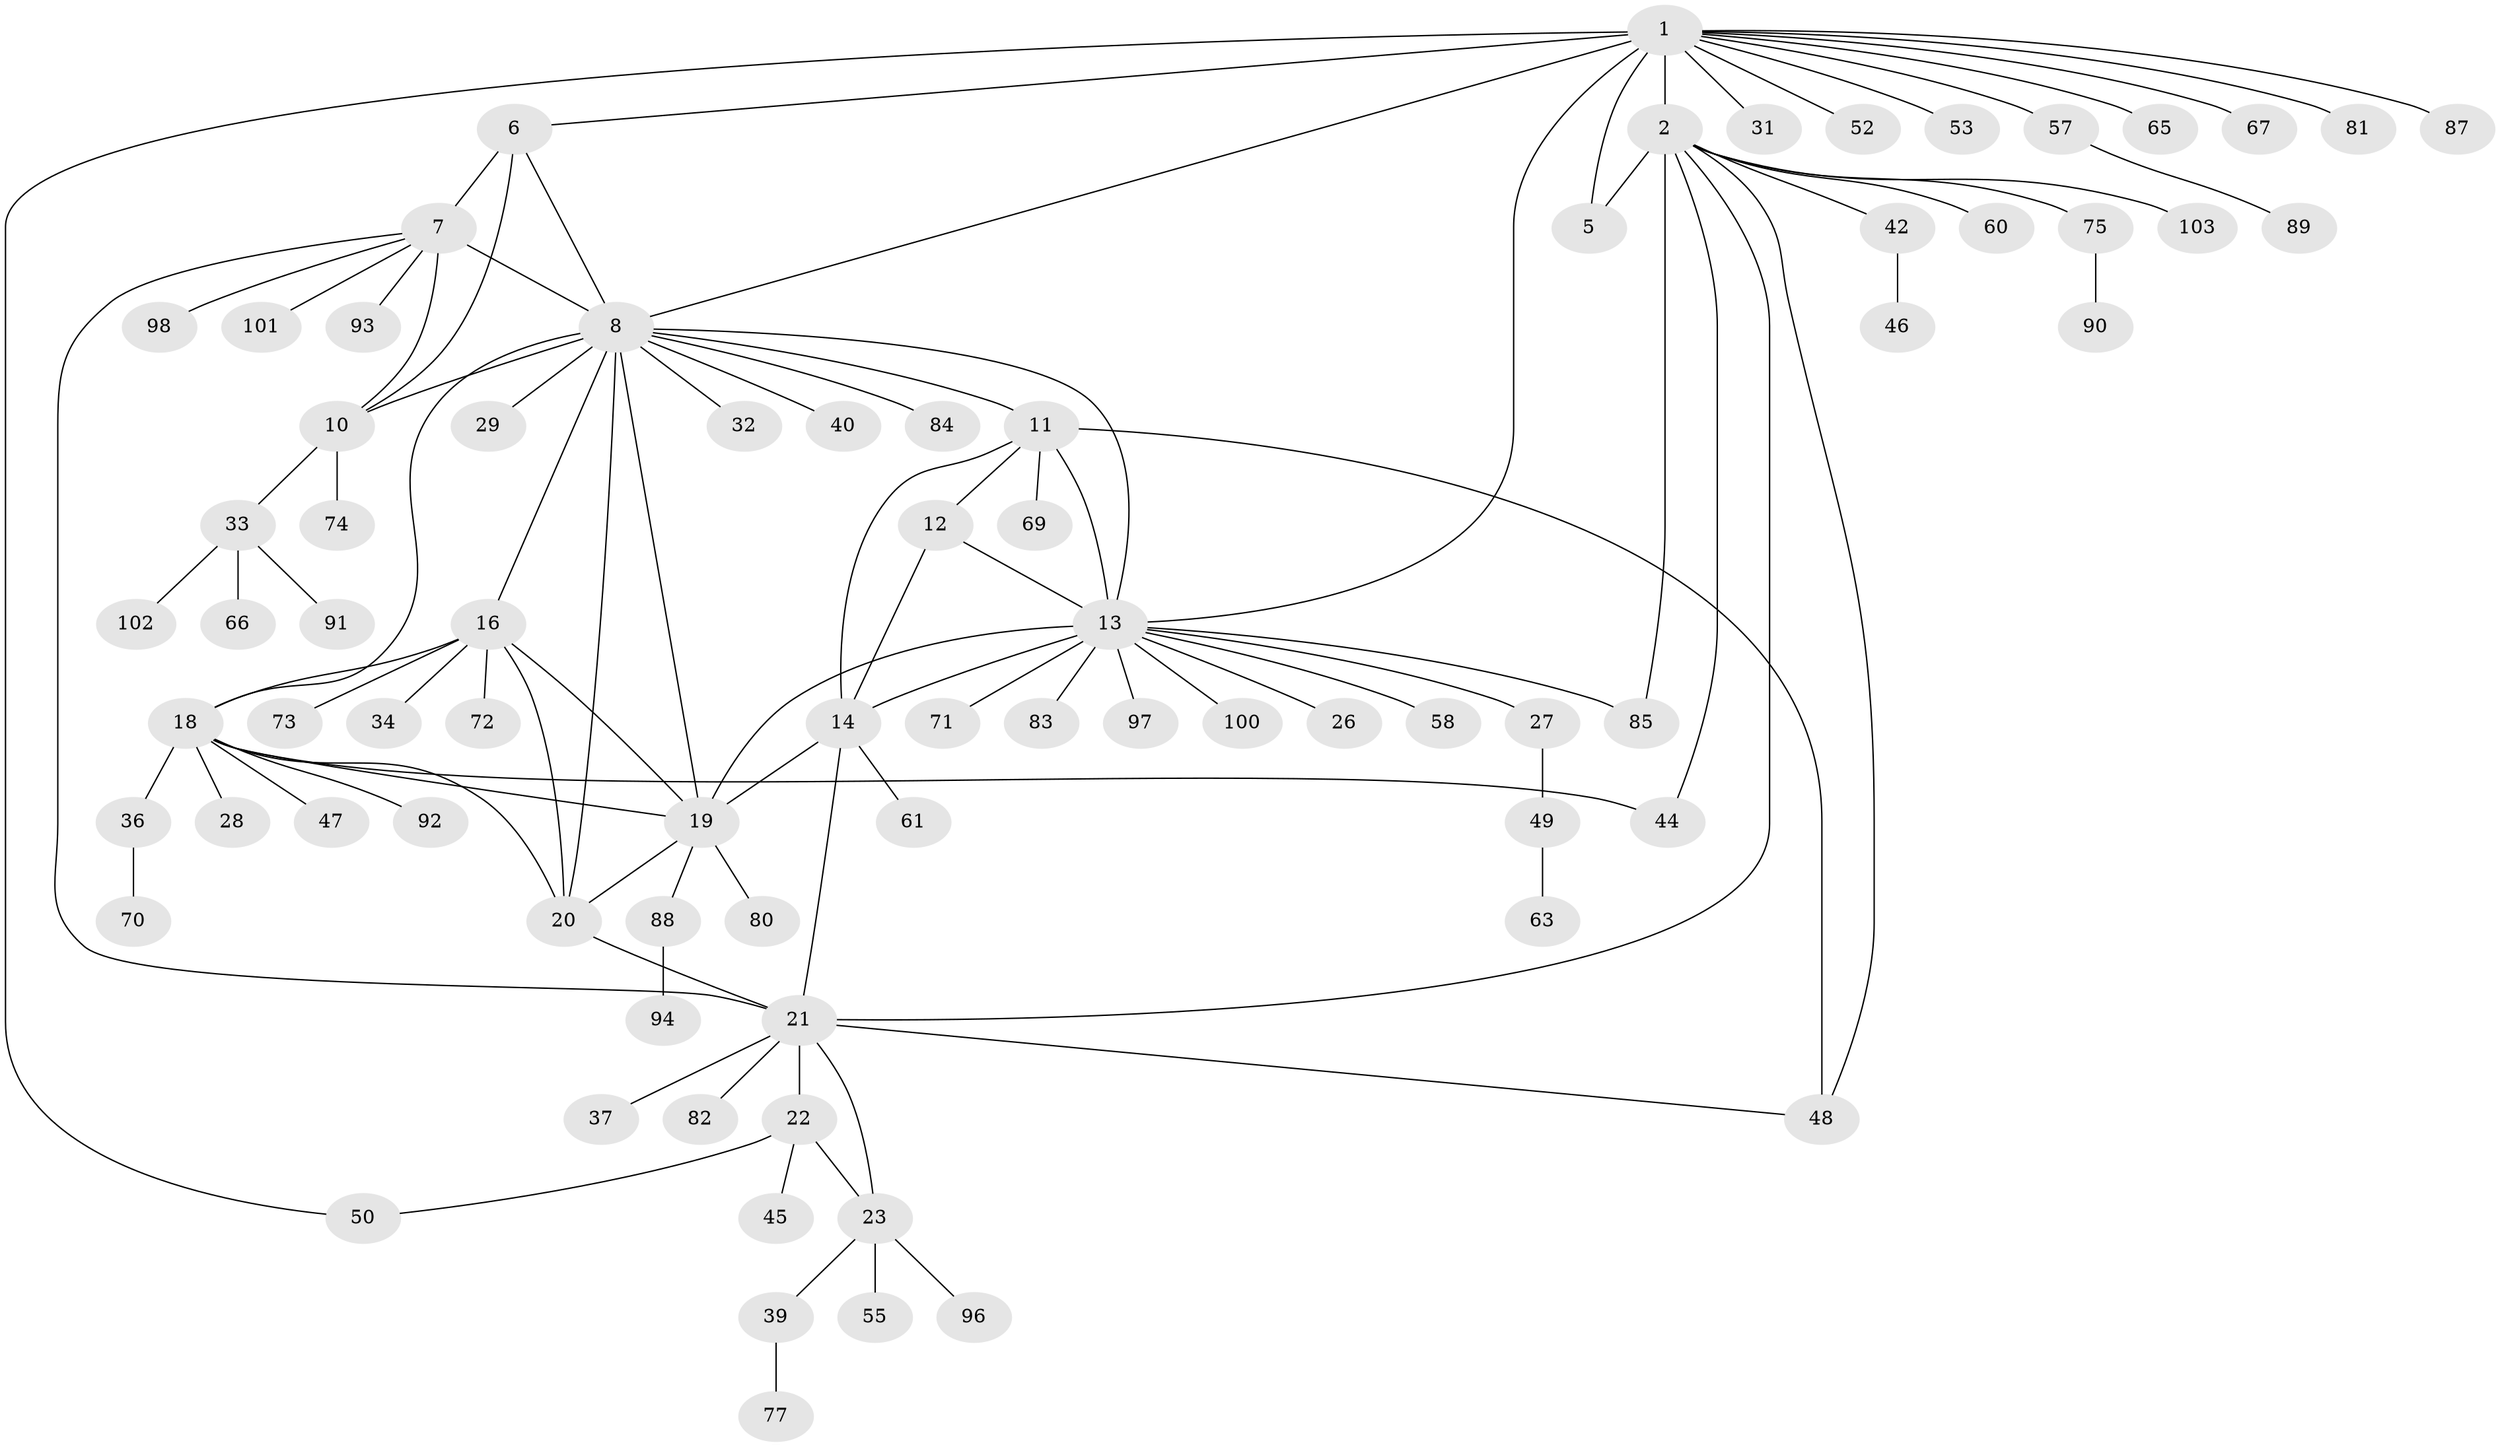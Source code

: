 // original degree distribution, {12: 0.019417475728155338, 4: 0.04854368932038835, 8: 0.05825242718446602, 6: 0.02912621359223301, 10: 0.02912621359223301, 7: 0.04854368932038835, 5: 0.009708737864077669, 9: 0.009708737864077669, 1: 0.5631067961165048, 3: 0.04854368932038835, 2: 0.13592233009708737}
// Generated by graph-tools (version 1.1) at 2025/11/02/27/25 16:11:30]
// undirected, 78 vertices, 104 edges
graph export_dot {
graph [start="1"]
  node [color=gray90,style=filled];
  1 [super="+3"];
  2 [super="+4"];
  5;
  6 [super="+95"];
  7 [super="+9"];
  8 [super="+17"];
  10 [super="+54"];
  11 [super="+51"];
  12 [super="+38"];
  13 [super="+15"];
  14 [super="+64"];
  16 [super="+68"];
  18 [super="+59"];
  19 [super="+76"];
  20 [super="+99"];
  21 [super="+25"];
  22 [super="+24"];
  23 [super="+43"];
  26;
  27 [super="+41"];
  28 [super="+30"];
  29;
  31;
  32;
  33 [super="+35"];
  34;
  36;
  37;
  39 [super="+56"];
  40;
  42 [super="+62"];
  44;
  45;
  46;
  47;
  48 [super="+79"];
  49;
  50;
  52;
  53;
  55;
  57;
  58;
  60;
  61;
  63;
  65;
  66;
  67;
  69;
  70;
  71;
  72;
  73;
  74;
  75 [super="+78"];
  77;
  80;
  81;
  82;
  83;
  84 [super="+86"];
  85;
  87;
  88;
  89;
  90;
  91;
  92;
  93;
  94;
  96;
  97;
  98;
  100;
  101;
  102;
  103;
  1 -- 2 [weight=4];
  1 -- 5 [weight=2];
  1 -- 13;
  1 -- 31;
  1 -- 50;
  1 -- 52;
  1 -- 53;
  1 -- 57;
  1 -- 67;
  1 -- 8;
  1 -- 65;
  1 -- 6;
  1 -- 81;
  1 -- 87;
  2 -- 5 [weight=2];
  2 -- 103;
  2 -- 42;
  2 -- 75;
  2 -- 44;
  2 -- 85;
  2 -- 60;
  2 -- 21;
  2 -- 48;
  6 -- 7 [weight=2];
  6 -- 8;
  6 -- 10;
  7 -- 8 [weight=2];
  7 -- 10 [weight=2];
  7 -- 98;
  7 -- 101;
  7 -- 93;
  7 -- 21;
  8 -- 10;
  8 -- 29;
  8 -- 32;
  8 -- 40;
  8 -- 84;
  8 -- 16;
  8 -- 18;
  8 -- 19;
  8 -- 20;
  8 -- 13;
  8 -- 11;
  10 -- 33;
  10 -- 74;
  11 -- 12;
  11 -- 13 [weight=2];
  11 -- 14;
  11 -- 48;
  11 -- 69;
  12 -- 13 [weight=2];
  12 -- 14;
  13 -- 14 [weight=2];
  13 -- 19;
  13 -- 26;
  13 -- 27;
  13 -- 58;
  13 -- 71;
  13 -- 97;
  13 -- 100;
  13 -- 83;
  13 -- 85;
  14 -- 21;
  14 -- 61;
  14 -- 19;
  16 -- 18;
  16 -- 19;
  16 -- 20;
  16 -- 34;
  16 -- 72;
  16 -- 73;
  18 -- 19;
  18 -- 20;
  18 -- 28;
  18 -- 36;
  18 -- 44;
  18 -- 47;
  18 -- 92;
  19 -- 20;
  19 -- 80;
  19 -- 88;
  20 -- 21;
  21 -- 22 [weight=4];
  21 -- 23 [weight=2];
  21 -- 48;
  21 -- 82;
  21 -- 37;
  22 -- 23 [weight=2];
  22 -- 50;
  22 -- 45;
  23 -- 39;
  23 -- 55;
  23 -- 96;
  27 -- 49;
  33 -- 91;
  33 -- 102;
  33 -- 66;
  36 -- 70;
  39 -- 77;
  42 -- 46;
  49 -- 63;
  57 -- 89;
  75 -- 90;
  88 -- 94;
}
